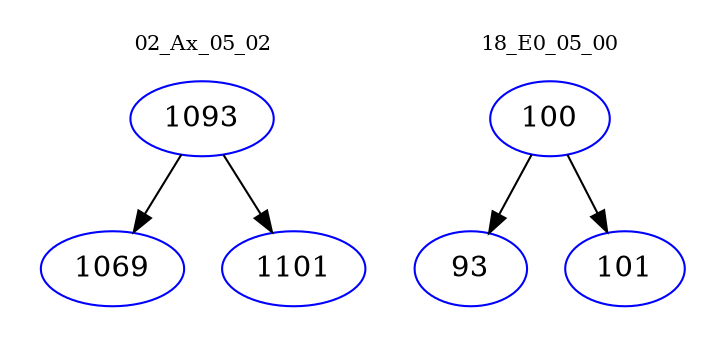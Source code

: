 digraph{
subgraph cluster_0 {
color = white
label = "02_Ax_05_02";
fontsize=10;
T0_1093 [label="1093", color="blue"]
T0_1093 -> T0_1069 [color="black"]
T0_1069 [label="1069", color="blue"]
T0_1093 -> T0_1101 [color="black"]
T0_1101 [label="1101", color="blue"]
}
subgraph cluster_1 {
color = white
label = "18_E0_05_00";
fontsize=10;
T1_100 [label="100", color="blue"]
T1_100 -> T1_93 [color="black"]
T1_93 [label="93", color="blue"]
T1_100 -> T1_101 [color="black"]
T1_101 [label="101", color="blue"]
}
}
